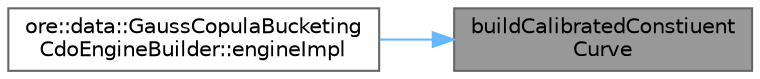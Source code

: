 digraph "buildCalibratedConstiuentCurve"
{
 // INTERACTIVE_SVG=YES
 // LATEX_PDF_SIZE
  bgcolor="transparent";
  edge [fontname=Helvetica,fontsize=10,labelfontname=Helvetica,labelfontsize=10];
  node [fontname=Helvetica,fontsize=10,shape=box,height=0.2,width=0.4];
  rankdir="RL";
  Node1 [label="buildCalibratedConstiuent\lCurve",height=0.2,width=0.4,color="gray40", fillcolor="grey60", style="filled", fontcolor="black",tooltip=" "];
  Node1 -> Node2 [dir="back",color="steelblue1",style="solid"];
  Node2 [label="ore::data::GaussCopulaBucketing\lCdoEngineBuilder::engineImpl",height=0.2,width=0.4,color="grey40", fillcolor="white", style="filled",URL="$classore_1_1data_1_1_gauss_copula_bucketing_cdo_engine_builder.html#abd6a629d758a4148ec21cb87214efc9e",tooltip=" "];
}
